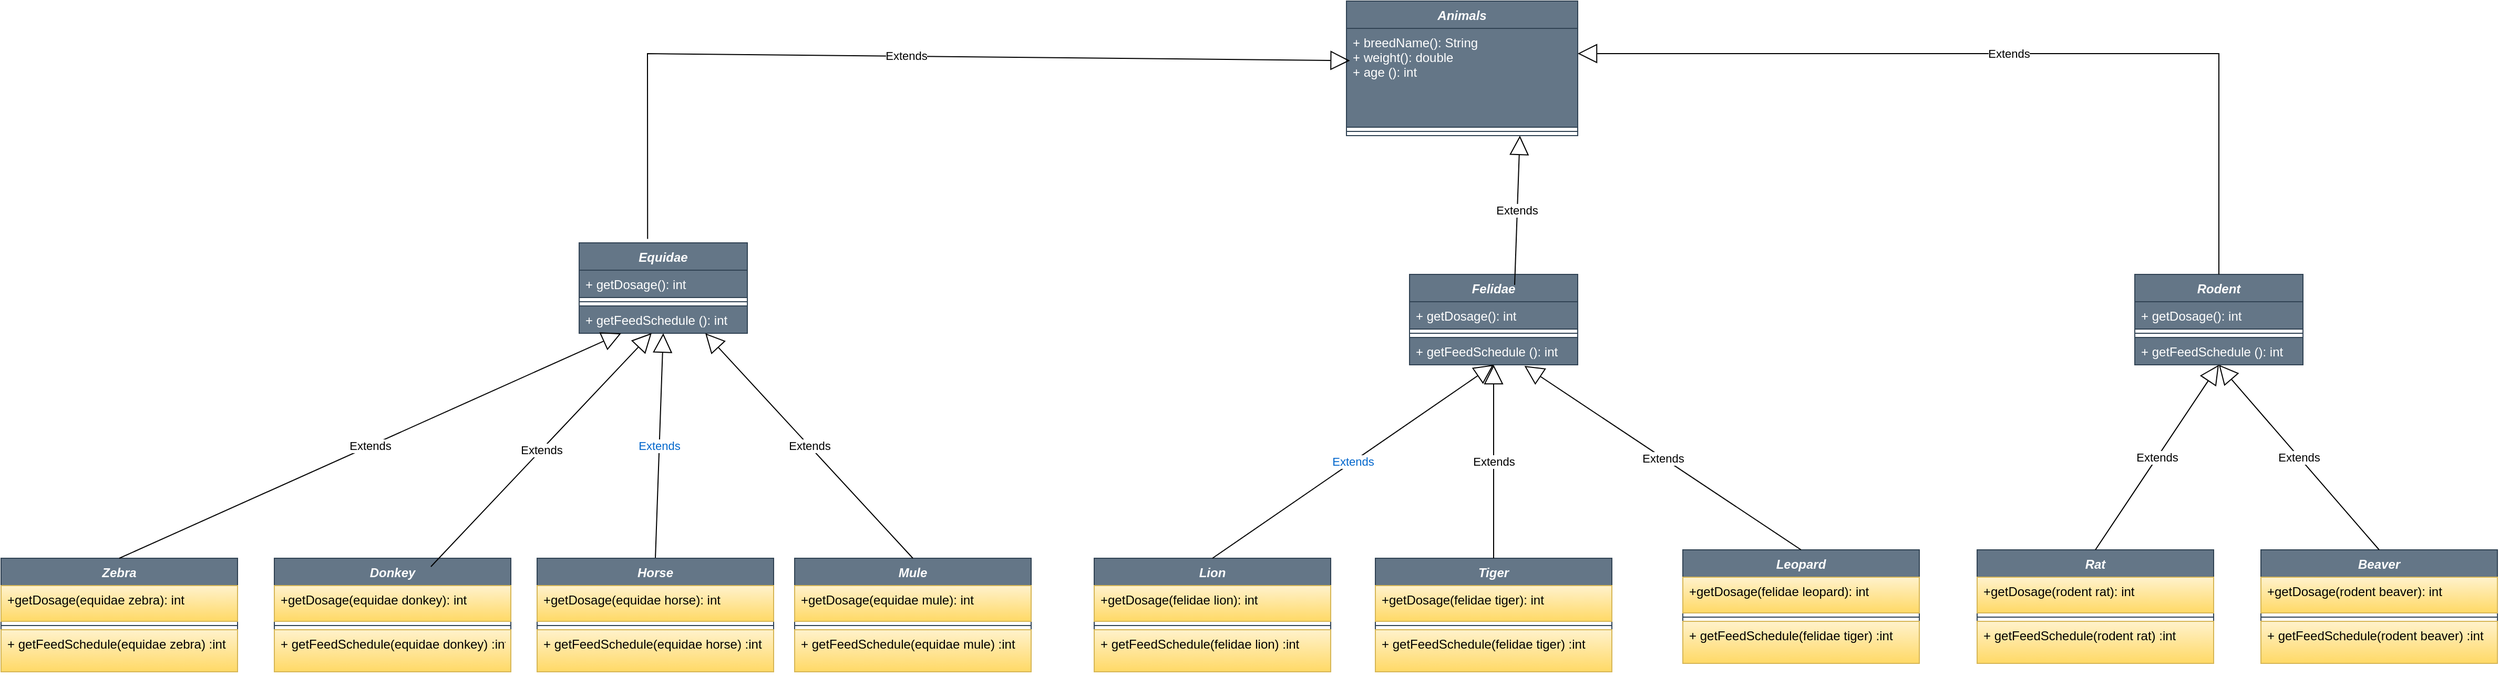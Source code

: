 <mxfile version="20.5.3" type="onedrive"><diagram id="6aL0Xpq3r5X6JnGp0vHY" name="Page-1"><mxGraphModel dx="3144" dy="539" grid="1" gridSize="10" guides="1" tooltips="1" connect="1" arrows="1" fold="1" page="1" pageScale="1" pageWidth="827" pageHeight="1169" math="0" shadow="0"><root><mxCell id="0"/><mxCell id="1" parent="0"/><mxCell id="wdlY_FWigYkDdXxbugNW-11" value="Animals" style="swimlane;fontStyle=3;align=center;verticalAlign=top;childLayout=stackLayout;horizontal=1;startSize=26;horizontalStack=0;resizeParent=1;resizeParentMax=0;resizeLast=0;collapsible=1;marginBottom=0;fontColor=#ffffff;fillColor=#647687;strokeColor=#314354;" parent="1" vertex="1"><mxGeometry x="300" y="20" width="220" height="128" as="geometry"/></mxCell><mxCell id="wdlY_FWigYkDdXxbugNW-12" value="+ breedName(): String&#10;+ weight(): double&#10;+ age (): int" style="text;strokeColor=#314354;fillColor=#647687;align=left;verticalAlign=top;spacingLeft=4;spacingRight=4;overflow=hidden;rotatable=0;points=[[0,0.5],[1,0.5]];portConstraint=eastwest;fontColor=#ffffff;" parent="wdlY_FWigYkDdXxbugNW-11" vertex="1"><mxGeometry y="26" width="220" height="94" as="geometry"/></mxCell><mxCell id="wdlY_FWigYkDdXxbugNW-13" value="" style="line;strokeWidth=1;fillColor=#647687;align=left;verticalAlign=middle;spacingTop=-1;spacingLeft=3;spacingRight=3;rotatable=0;labelPosition=right;points=[];portConstraint=eastwest;strokeColor=#314354;fontColor=#ffffff;" parent="wdlY_FWigYkDdXxbugNW-11" vertex="1"><mxGeometry y="120" width="220" height="8" as="geometry"/></mxCell><mxCell id="wdlY_FWigYkDdXxbugNW-21" value="Equidae" style="swimlane;fontStyle=3;align=center;verticalAlign=top;childLayout=stackLayout;horizontal=1;startSize=26;horizontalStack=0;resizeParent=1;resizeParentMax=0;resizeLast=0;collapsible=1;marginBottom=0;fontColor=#ffffff;fillColor=#647687;strokeColor=#314354;" parent="1" vertex="1"><mxGeometry x="-430" y="250" width="160" height="86" as="geometry"/></mxCell><mxCell id="wdlY_FWigYkDdXxbugNW-22" value="+ getDosage(): int" style="text;strokeColor=#314354;fillColor=#647687;align=left;verticalAlign=top;spacingLeft=4;spacingRight=4;overflow=hidden;rotatable=0;points=[[0,0.5],[1,0.5]];portConstraint=eastwest;fontColor=#ffffff;" parent="wdlY_FWigYkDdXxbugNW-21" vertex="1"><mxGeometry y="26" width="160" height="26" as="geometry"/></mxCell><mxCell id="wdlY_FWigYkDdXxbugNW-23" value="" style="line;strokeWidth=1;fillColor=none;align=left;verticalAlign=middle;spacingTop=-1;spacingLeft=3;spacingRight=3;rotatable=0;labelPosition=right;points=[];portConstraint=eastwest;strokeColor=inherit;fontColor=#0066CC;" parent="wdlY_FWigYkDdXxbugNW-21" vertex="1"><mxGeometry y="52" width="160" height="8" as="geometry"/></mxCell><mxCell id="wdlY_FWigYkDdXxbugNW-24" value="+ getFeedSchedule (): int" style="text;strokeColor=#314354;fillColor=#647687;align=left;verticalAlign=top;spacingLeft=4;spacingRight=4;overflow=hidden;rotatable=0;points=[[0,0.5],[1,0.5]];portConstraint=eastwest;fontColor=#ffffff;" parent="wdlY_FWigYkDdXxbugNW-21" vertex="1"><mxGeometry y="60" width="160" height="26" as="geometry"/></mxCell><mxCell id="wdlY_FWigYkDdXxbugNW-25" value="Extends" style="endArrow=block;endSize=16;endFill=0;html=1;rounded=0;fontColor=#0066CC;entryX=0.5;entryY=1;entryDx=0;entryDy=0;exitX=0.5;exitY=0;exitDx=0;exitDy=0;" parent="1" target="wdlY_FWigYkDdXxbugNW-21" edge="1" source="wdlY_FWigYkDdXxbugNW-26"><mxGeometry width="160" relative="1" as="geometry"><mxPoint x="130" y="540" as="sourcePoint"/><mxPoint x="140" y="340" as="targetPoint"/></mxGeometry></mxCell><mxCell id="wdlY_FWigYkDdXxbugNW-26" value="Horse" style="swimlane;fontStyle=3;align=center;verticalAlign=top;childLayout=stackLayout;horizontal=1;startSize=26;horizontalStack=0;resizeParent=1;resizeParentMax=0;resizeLast=0;collapsible=1;marginBottom=0;fontColor=#ffffff;fillColor=#647687;strokeColor=#314354;" parent="1" vertex="1"><mxGeometry x="-470" y="550" width="225" height="108" as="geometry"/></mxCell><mxCell id="wdlY_FWigYkDdXxbugNW-27" value="+getDosage(equidae horse): int" style="text;strokeColor=#d6b656;fillColor=#fff2cc;align=left;verticalAlign=top;spacingLeft=4;spacingRight=4;overflow=hidden;rotatable=0;points=[[0,0.5],[1,0.5]];portConstraint=eastwest;gradientColor=#ffd966;" parent="wdlY_FWigYkDdXxbugNW-26" vertex="1"><mxGeometry y="26" width="225" height="34" as="geometry"/></mxCell><mxCell id="wdlY_FWigYkDdXxbugNW-28" value="" style="line;strokeWidth=1;fillColor=none;align=left;verticalAlign=middle;spacingTop=-1;spacingLeft=3;spacingRight=3;rotatable=0;labelPosition=right;points=[];portConstraint=eastwest;strokeColor=inherit;fontColor=#0066CC;" parent="wdlY_FWigYkDdXxbugNW-26" vertex="1"><mxGeometry y="60" width="225" height="8" as="geometry"/></mxCell><mxCell id="wdlY_FWigYkDdXxbugNW-29" value="+ getFeedSchedule(equidae horse) :int" style="text;strokeColor=#d6b656;fillColor=#fff2cc;align=left;verticalAlign=top;spacingLeft=4;spacingRight=4;overflow=hidden;rotatable=0;points=[[0,0.5],[1,0.5]];portConstraint=eastwest;gradientColor=#ffd966;" parent="wdlY_FWigYkDdXxbugNW-26" vertex="1"><mxGeometry y="68" width="225" height="40" as="geometry"/></mxCell><mxCell id="wdlY_FWigYkDdXxbugNW-36" value="Donkey" style="swimlane;fontStyle=3;align=center;verticalAlign=top;childLayout=stackLayout;horizontal=1;startSize=26;horizontalStack=0;resizeParent=1;resizeParentMax=0;resizeLast=0;collapsible=1;marginBottom=0;fontColor=#ffffff;fillColor=#647687;strokeColor=#314354;" parent="1" vertex="1"><mxGeometry x="-720" y="550" width="225" height="108" as="geometry"/></mxCell><mxCell id="wdlY_FWigYkDdXxbugNW-37" value="+getDosage(equidae donkey): int" style="text;strokeColor=#d6b656;fillColor=#fff2cc;align=left;verticalAlign=top;spacingLeft=4;spacingRight=4;overflow=hidden;rotatable=0;points=[[0,0.5],[1,0.5]];portConstraint=eastwest;gradientColor=#ffd966;" parent="wdlY_FWigYkDdXxbugNW-36" vertex="1"><mxGeometry y="26" width="225" height="34" as="geometry"/></mxCell><mxCell id="wdlY_FWigYkDdXxbugNW-38" value="" style="line;strokeWidth=1;fillColor=none;align=left;verticalAlign=middle;spacingTop=-1;spacingLeft=3;spacingRight=3;rotatable=0;labelPosition=right;points=[];portConstraint=eastwest;strokeColor=inherit;fontColor=#0066CC;" parent="wdlY_FWigYkDdXxbugNW-36" vertex="1"><mxGeometry y="60" width="225" height="8" as="geometry"/></mxCell><mxCell id="wdlY_FWigYkDdXxbugNW-39" value="+ getFeedSchedule(equidae donkey) :int" style="text;strokeColor=#d6b656;fillColor=#fff2cc;align=left;verticalAlign=top;spacingLeft=4;spacingRight=4;overflow=hidden;rotatable=0;points=[[0,0.5],[1,0.5]];portConstraint=eastwest;gradientColor=#ffd966;" parent="wdlY_FWigYkDdXxbugNW-36" vertex="1"><mxGeometry y="68" width="225" height="40" as="geometry"/></mxCell><mxCell id="wdlY_FWigYkDdXxbugNW-41" value="Mule" style="swimlane;fontStyle=3;align=center;verticalAlign=top;childLayout=stackLayout;horizontal=1;startSize=26;horizontalStack=0;resizeParent=1;resizeParentMax=0;resizeLast=0;collapsible=1;marginBottom=0;fontColor=#ffffff;fillColor=#647687;strokeColor=#314354;" parent="1" vertex="1"><mxGeometry x="-225" y="550" width="225" height="108" as="geometry"/></mxCell><mxCell id="wdlY_FWigYkDdXxbugNW-42" value="+getDosage(equidae mule): int" style="text;strokeColor=#d6b656;fillColor=#fff2cc;align=left;verticalAlign=top;spacingLeft=4;spacingRight=4;overflow=hidden;rotatable=0;points=[[0,0.5],[1,0.5]];portConstraint=eastwest;gradientColor=#ffd966;" parent="wdlY_FWigYkDdXxbugNW-41" vertex="1"><mxGeometry y="26" width="225" height="34" as="geometry"/></mxCell><mxCell id="wdlY_FWigYkDdXxbugNW-43" value="" style="line;strokeWidth=1;fillColor=none;align=left;verticalAlign=middle;spacingTop=-1;spacingLeft=3;spacingRight=3;rotatable=0;labelPosition=right;points=[];portConstraint=eastwest;strokeColor=inherit;fontColor=#0066CC;" parent="wdlY_FWigYkDdXxbugNW-41" vertex="1"><mxGeometry y="60" width="225" height="8" as="geometry"/></mxCell><mxCell id="wdlY_FWigYkDdXxbugNW-44" value="+ getFeedSchedule(equidae mule) :int" style="text;strokeColor=#d6b656;fillColor=#fff2cc;align=left;verticalAlign=top;spacingLeft=4;spacingRight=4;overflow=hidden;rotatable=0;points=[[0,0.5],[1,0.5]];portConstraint=eastwest;gradientColor=#ffd966;" parent="wdlY_FWigYkDdXxbugNW-41" vertex="1"><mxGeometry y="68" width="225" height="40" as="geometry"/></mxCell><mxCell id="wdlY_FWigYkDdXxbugNW-46" value="Zebra" style="swimlane;fontStyle=3;align=center;verticalAlign=top;childLayout=stackLayout;horizontal=1;startSize=26;horizontalStack=0;resizeParent=1;resizeParentMax=0;resizeLast=0;collapsible=1;marginBottom=0;fontColor=#ffffff;fillColor=#647687;strokeColor=#314354;" parent="1" vertex="1"><mxGeometry x="-980" y="550" width="225" height="108" as="geometry"/></mxCell><mxCell id="wdlY_FWigYkDdXxbugNW-47" value="+getDosage(equidae zebra): int" style="text;strokeColor=#d6b656;fillColor=#fff2cc;align=left;verticalAlign=top;spacingLeft=4;spacingRight=4;overflow=hidden;rotatable=0;points=[[0,0.5],[1,0.5]];portConstraint=eastwest;gradientColor=#ffd966;" parent="wdlY_FWigYkDdXxbugNW-46" vertex="1"><mxGeometry y="26" width="225" height="34" as="geometry"/></mxCell><mxCell id="wdlY_FWigYkDdXxbugNW-48" value="" style="line;strokeWidth=1;fillColor=none;align=left;verticalAlign=middle;spacingTop=-1;spacingLeft=3;spacingRight=3;rotatable=0;labelPosition=right;points=[];portConstraint=eastwest;strokeColor=inherit;fontColor=#0066CC;" parent="wdlY_FWigYkDdXxbugNW-46" vertex="1"><mxGeometry y="60" width="225" height="8" as="geometry"/></mxCell><mxCell id="wdlY_FWigYkDdXxbugNW-49" value="+ getFeedSchedule(equidae zebra) :int" style="text;strokeColor=#d6b656;fillColor=#fff2cc;align=left;verticalAlign=top;spacingLeft=4;spacingRight=4;overflow=hidden;rotatable=0;points=[[0,0.5],[1,0.5]];portConstraint=eastwest;gradientColor=#ffd966;" parent="wdlY_FWigYkDdXxbugNW-46" vertex="1"><mxGeometry y="68" width="225" height="40" as="geometry"/></mxCell><mxCell id="wdlY_FWigYkDdXxbugNW-64" value="Felidae" style="swimlane;fontStyle=3;align=center;verticalAlign=top;childLayout=stackLayout;horizontal=1;startSize=26;horizontalStack=0;resizeParent=1;resizeParentMax=0;resizeLast=0;collapsible=1;marginBottom=0;fontColor=#ffffff;fillColor=#647687;strokeColor=#314354;" parent="1" vertex="1"><mxGeometry x="360" y="280" width="160" height="86" as="geometry"/></mxCell><mxCell id="wdlY_FWigYkDdXxbugNW-65" value="+ getDosage(): int" style="text;strokeColor=#314354;fillColor=#647687;align=left;verticalAlign=top;spacingLeft=4;spacingRight=4;overflow=hidden;rotatable=0;points=[[0,0.5],[1,0.5]];portConstraint=eastwest;fontColor=#ffffff;" parent="wdlY_FWigYkDdXxbugNW-64" vertex="1"><mxGeometry y="26" width="160" height="26" as="geometry"/></mxCell><mxCell id="wdlY_FWigYkDdXxbugNW-66" value="" style="line;strokeWidth=1;fillColor=none;align=left;verticalAlign=middle;spacingTop=-1;spacingLeft=3;spacingRight=3;rotatable=0;labelPosition=right;points=[];portConstraint=eastwest;strokeColor=inherit;fontColor=#0066CC;" parent="wdlY_FWigYkDdXxbugNW-64" vertex="1"><mxGeometry y="52" width="160" height="8" as="geometry"/></mxCell><mxCell id="wdlY_FWigYkDdXxbugNW-67" value="+ getFeedSchedule (): int" style="text;strokeColor=#314354;fillColor=#647687;align=left;verticalAlign=top;spacingLeft=4;spacingRight=4;overflow=hidden;rotatable=0;points=[[0,0.5],[1,0.5]];portConstraint=eastwest;fontColor=#ffffff;" parent="wdlY_FWigYkDdXxbugNW-64" vertex="1"><mxGeometry y="60" width="160" height="26" as="geometry"/></mxCell><mxCell id="wdlY_FWigYkDdXxbugNW-69" value="Lion" style="swimlane;fontStyle=3;align=center;verticalAlign=top;childLayout=stackLayout;horizontal=1;startSize=26;horizontalStack=0;resizeParent=1;resizeParentMax=0;resizeLast=0;collapsible=1;marginBottom=0;fontColor=#ffffff;fillColor=#647687;strokeColor=#314354;" parent="1" vertex="1"><mxGeometry x="60" y="550" width="225" height="108" as="geometry"/></mxCell><mxCell id="wdlY_FWigYkDdXxbugNW-70" value="+getDosage(felidae lion): int" style="text;strokeColor=#d6b656;fillColor=#fff2cc;align=left;verticalAlign=top;spacingLeft=4;spacingRight=4;overflow=hidden;rotatable=0;points=[[0,0.5],[1,0.5]];portConstraint=eastwest;gradientColor=#ffd966;" parent="wdlY_FWigYkDdXxbugNW-69" vertex="1"><mxGeometry y="26" width="225" height="34" as="geometry"/></mxCell><mxCell id="wdlY_FWigYkDdXxbugNW-71" value="" style="line;strokeWidth=1;fillColor=none;align=left;verticalAlign=middle;spacingTop=-1;spacingLeft=3;spacingRight=3;rotatable=0;labelPosition=right;points=[];portConstraint=eastwest;strokeColor=inherit;fontColor=#0066CC;" parent="wdlY_FWigYkDdXxbugNW-69" vertex="1"><mxGeometry y="60" width="225" height="8" as="geometry"/></mxCell><mxCell id="wdlY_FWigYkDdXxbugNW-72" value="+ getFeedSchedule(felidae lion) :int" style="text;strokeColor=#d6b656;fillColor=#fff2cc;align=left;verticalAlign=top;spacingLeft=4;spacingRight=4;overflow=hidden;rotatable=0;points=[[0,0.5],[1,0.5]];portConstraint=eastwest;gradientColor=#ffd966;" parent="wdlY_FWigYkDdXxbugNW-69" vertex="1"><mxGeometry y="68" width="225" height="40" as="geometry"/></mxCell><mxCell id="wdlY_FWigYkDdXxbugNW-75" value="Tiger" style="swimlane;fontStyle=3;align=center;verticalAlign=top;childLayout=stackLayout;horizontal=1;startSize=26;horizontalStack=0;resizeParent=1;resizeParentMax=0;resizeLast=0;collapsible=1;marginBottom=0;fontColor=#ffffff;fillColor=#647687;strokeColor=#314354;" parent="1" vertex="1"><mxGeometry x="327.5" y="550" width="225" height="108" as="geometry"/></mxCell><mxCell id="wdlY_FWigYkDdXxbugNW-76" value="+getDosage(felidae tiger): int" style="text;strokeColor=#d6b656;fillColor=#fff2cc;align=left;verticalAlign=top;spacingLeft=4;spacingRight=4;overflow=hidden;rotatable=0;points=[[0,0.5],[1,0.5]];portConstraint=eastwest;gradientColor=#ffd966;" parent="wdlY_FWigYkDdXxbugNW-75" vertex="1"><mxGeometry y="26" width="225" height="34" as="geometry"/></mxCell><mxCell id="wdlY_FWigYkDdXxbugNW-77" value="" style="line;strokeWidth=1;fillColor=none;align=left;verticalAlign=middle;spacingTop=-1;spacingLeft=3;spacingRight=3;rotatable=0;labelPosition=right;points=[];portConstraint=eastwest;strokeColor=inherit;fontColor=#0066CC;" parent="wdlY_FWigYkDdXxbugNW-75" vertex="1"><mxGeometry y="60" width="225" height="8" as="geometry"/></mxCell><mxCell id="wdlY_FWigYkDdXxbugNW-78" value="+ getFeedSchedule(felidae tiger) :int" style="text;strokeColor=#d6b656;fillColor=#fff2cc;align=left;verticalAlign=top;spacingLeft=4;spacingRight=4;overflow=hidden;rotatable=0;points=[[0,0.5],[1,0.5]];portConstraint=eastwest;gradientColor=#ffd966;" parent="wdlY_FWigYkDdXxbugNW-75" vertex="1"><mxGeometry y="68" width="225" height="40" as="geometry"/></mxCell><mxCell id="wdlY_FWigYkDdXxbugNW-80" value="Leopard" style="swimlane;fontStyle=3;align=center;verticalAlign=top;childLayout=stackLayout;horizontal=1;startSize=26;horizontalStack=0;resizeParent=1;resizeParentMax=0;resizeLast=0;collapsible=1;marginBottom=0;fontColor=#ffffff;fillColor=#647687;strokeColor=#314354;" parent="1" vertex="1"><mxGeometry x="620" y="542" width="225" height="108" as="geometry"/></mxCell><mxCell id="wdlY_FWigYkDdXxbugNW-81" value="+getDosage(felidae leopard): int" style="text;strokeColor=#d6b656;fillColor=#fff2cc;align=left;verticalAlign=top;spacingLeft=4;spacingRight=4;overflow=hidden;rotatable=0;points=[[0,0.5],[1,0.5]];portConstraint=eastwest;gradientColor=#ffd966;" parent="wdlY_FWigYkDdXxbugNW-80" vertex="1"><mxGeometry y="26" width="225" height="34" as="geometry"/></mxCell><mxCell id="wdlY_FWigYkDdXxbugNW-82" value="" style="line;strokeWidth=1;fillColor=none;align=left;verticalAlign=middle;spacingTop=-1;spacingLeft=3;spacingRight=3;rotatable=0;labelPosition=right;points=[];portConstraint=eastwest;strokeColor=inherit;fontColor=#0066CC;" parent="wdlY_FWigYkDdXxbugNW-80" vertex="1"><mxGeometry y="60" width="225" height="8" as="geometry"/></mxCell><mxCell id="wdlY_FWigYkDdXxbugNW-83" value="+ getFeedSchedule(felidae tiger) :int" style="text;strokeColor=#d6b656;fillColor=#fff2cc;align=left;verticalAlign=top;spacingLeft=4;spacingRight=4;overflow=hidden;rotatable=0;points=[[0,0.5],[1,0.5]];portConstraint=eastwest;gradientColor=#ffd966;" parent="wdlY_FWigYkDdXxbugNW-80" vertex="1"><mxGeometry y="68" width="225" height="40" as="geometry"/></mxCell><mxCell id="vrH9HCRekuhc4tRkG2Yi-1" value="Extends" style="endArrow=block;endSize=16;endFill=0;html=1;rounded=0;entryX=0.431;entryY=0.992;entryDx=0;entryDy=0;entryPerimeter=0;exitX=0.662;exitY=0.074;exitDx=0;exitDy=0;exitPerimeter=0;" edge="1" parent="1" source="wdlY_FWigYkDdXxbugNW-36" target="wdlY_FWigYkDdXxbugNW-24"><mxGeometry width="160" relative="1" as="geometry"><mxPoint x="-220" y="440" as="sourcePoint"/><mxPoint x="-60" y="440" as="targetPoint"/></mxGeometry></mxCell><mxCell id="vrH9HCRekuhc4tRkG2Yi-2" value="Extends" style="endArrow=block;endSize=16;endFill=0;html=1;rounded=0;exitX=0.5;exitY=0;exitDx=0;exitDy=0;entryX=0.25;entryY=1;entryDx=0;entryDy=0;" edge="1" parent="1" source="wdlY_FWigYkDdXxbugNW-46" target="wdlY_FWigYkDdXxbugNW-21"><mxGeometry width="160" relative="1" as="geometry"><mxPoint x="-220" y="540" as="sourcePoint"/><mxPoint x="-40" y="340" as="targetPoint"/></mxGeometry></mxCell><mxCell id="vrH9HCRekuhc4tRkG2Yi-3" value="Extends" style="endArrow=block;endSize=16;endFill=0;html=1;rounded=0;exitX=0.5;exitY=0;exitDx=0;exitDy=0;entryX=0.75;entryY=1;entryDx=0;entryDy=0;" edge="1" parent="1" source="wdlY_FWigYkDdXxbugNW-41" target="wdlY_FWigYkDdXxbugNW-21"><mxGeometry width="160" relative="1" as="geometry"><mxPoint x="-220" y="440" as="sourcePoint"/><mxPoint x="20" y="370" as="targetPoint"/></mxGeometry></mxCell><mxCell id="wdlY_FWigYkDdXxbugNW-68" value="Extends" style="endArrow=block;endSize=16;endFill=0;html=1;rounded=0;fontColor=#0066CC;entryX=0.5;entryY=1;entryDx=0;entryDy=0;exitX=0.5;exitY=0;exitDx=0;exitDy=0;" parent="1" edge="1" target="wdlY_FWigYkDdXxbugNW-64" source="wdlY_FWigYkDdXxbugNW-69"><mxGeometry width="160" relative="1" as="geometry"><mxPoint x="310" y="554" as="sourcePoint"/><mxPoint x="310" y="340" as="targetPoint"/></mxGeometry></mxCell><mxCell id="vrH9HCRekuhc4tRkG2Yi-5" value="Extends" style="endArrow=block;endSize=16;endFill=0;html=1;rounded=0;exitX=0.5;exitY=0;exitDx=0;exitDy=0;entryX=0.5;entryY=1;entryDx=0;entryDy=0;" edge="1" parent="1" source="wdlY_FWigYkDdXxbugNW-75" target="wdlY_FWigYkDdXxbugNW-64"><mxGeometry width="160" relative="1" as="geometry"><mxPoint x="150" y="440" as="sourcePoint"/><mxPoint x="430" y="370" as="targetPoint"/></mxGeometry></mxCell><mxCell id="vrH9HCRekuhc4tRkG2Yi-6" value="Extends" style="endArrow=block;endSize=16;endFill=0;html=1;rounded=0;exitX=0.5;exitY=0;exitDx=0;exitDy=0;entryX=0.683;entryY=1.038;entryDx=0;entryDy=0;entryPerimeter=0;" edge="1" parent="1" source="wdlY_FWigYkDdXxbugNW-80" target="wdlY_FWigYkDdXxbugNW-67"><mxGeometry width="160" relative="1" as="geometry"><mxPoint x="200" y="550" as="sourcePoint"/><mxPoint x="410" y="350" as="targetPoint"/></mxGeometry></mxCell><mxCell id="vrH9HCRekuhc4tRkG2Yi-7" value="Extends" style="endArrow=block;endSize=16;endFill=0;html=1;rounded=0;entryX=0.75;entryY=1;entryDx=0;entryDy=0;exitX=0.625;exitY=0.116;exitDx=0;exitDy=0;exitPerimeter=0;" edge="1" parent="1" source="wdlY_FWigYkDdXxbugNW-64" target="wdlY_FWigYkDdXxbugNW-11"><mxGeometry width="160" relative="1" as="geometry"><mxPoint x="200" y="340" as="sourcePoint"/><mxPoint x="360" y="340" as="targetPoint"/></mxGeometry></mxCell><mxCell id="vrH9HCRekuhc4tRkG2Yi-8" value="Rodent" style="swimlane;fontStyle=3;align=center;verticalAlign=top;childLayout=stackLayout;horizontal=1;startSize=26;horizontalStack=0;resizeParent=1;resizeParentMax=0;resizeLast=0;collapsible=1;marginBottom=0;fontColor=#ffffff;fillColor=#647687;strokeColor=#314354;" vertex="1" parent="1"><mxGeometry x="1050" y="280" width="160" height="86" as="geometry"/></mxCell><mxCell id="vrH9HCRekuhc4tRkG2Yi-9" value="+ getDosage(): int" style="text;strokeColor=#314354;fillColor=#647687;align=left;verticalAlign=top;spacingLeft=4;spacingRight=4;overflow=hidden;rotatable=0;points=[[0,0.5],[1,0.5]];portConstraint=eastwest;fontColor=#ffffff;" vertex="1" parent="vrH9HCRekuhc4tRkG2Yi-8"><mxGeometry y="26" width="160" height="26" as="geometry"/></mxCell><mxCell id="vrH9HCRekuhc4tRkG2Yi-10" value="" style="line;strokeWidth=1;fillColor=none;align=left;verticalAlign=middle;spacingTop=-1;spacingLeft=3;spacingRight=3;rotatable=0;labelPosition=right;points=[];portConstraint=eastwest;strokeColor=inherit;fontColor=#0066CC;" vertex="1" parent="vrH9HCRekuhc4tRkG2Yi-8"><mxGeometry y="52" width="160" height="8" as="geometry"/></mxCell><mxCell id="vrH9HCRekuhc4tRkG2Yi-11" value="+ getFeedSchedule (): int" style="text;strokeColor=#314354;fillColor=#647687;align=left;verticalAlign=top;spacingLeft=4;spacingRight=4;overflow=hidden;rotatable=0;points=[[0,0.5],[1,0.5]];portConstraint=eastwest;fontColor=#ffffff;" vertex="1" parent="vrH9HCRekuhc4tRkG2Yi-8"><mxGeometry y="60" width="160" height="26" as="geometry"/></mxCell><mxCell id="vrH9HCRekuhc4tRkG2Yi-12" value="Extends" style="endArrow=block;endSize=16;endFill=0;html=1;rounded=0;exitX=0.5;exitY=0;exitDx=0;exitDy=0;entryX=1;entryY=0.255;entryDx=0;entryDy=0;entryPerimeter=0;" edge="1" parent="1" source="vrH9HCRekuhc4tRkG2Yi-8" target="wdlY_FWigYkDdXxbugNW-12"><mxGeometry width="160" relative="1" as="geometry"><mxPoint x="800" y="430" as="sourcePoint"/><mxPoint x="960" y="430" as="targetPoint"/><Array as="points"><mxPoint x="1130" y="70"/></Array></mxGeometry></mxCell><mxCell id="vrH9HCRekuhc4tRkG2Yi-13" value="Rat" style="swimlane;fontStyle=3;align=center;verticalAlign=top;childLayout=stackLayout;horizontal=1;startSize=26;horizontalStack=0;resizeParent=1;resizeParentMax=0;resizeLast=0;collapsible=1;marginBottom=0;fontColor=#ffffff;fillColor=#647687;strokeColor=#314354;" vertex="1" parent="1"><mxGeometry x="900" y="542" width="225" height="108" as="geometry"/></mxCell><mxCell id="vrH9HCRekuhc4tRkG2Yi-14" value="+getDosage(rodent rat): int" style="text;strokeColor=#d6b656;fillColor=#fff2cc;align=left;verticalAlign=top;spacingLeft=4;spacingRight=4;overflow=hidden;rotatable=0;points=[[0,0.5],[1,0.5]];portConstraint=eastwest;gradientColor=#ffd966;" vertex="1" parent="vrH9HCRekuhc4tRkG2Yi-13"><mxGeometry y="26" width="225" height="34" as="geometry"/></mxCell><mxCell id="vrH9HCRekuhc4tRkG2Yi-15" value="" style="line;strokeWidth=1;fillColor=none;align=left;verticalAlign=middle;spacingTop=-1;spacingLeft=3;spacingRight=3;rotatable=0;labelPosition=right;points=[];portConstraint=eastwest;strokeColor=inherit;fontColor=#0066CC;" vertex="1" parent="vrH9HCRekuhc4tRkG2Yi-13"><mxGeometry y="60" width="225" height="8" as="geometry"/></mxCell><mxCell id="vrH9HCRekuhc4tRkG2Yi-16" value="+ getFeedSchedule(rodent rat) :int" style="text;strokeColor=#d6b656;fillColor=#fff2cc;align=left;verticalAlign=top;spacingLeft=4;spacingRight=4;overflow=hidden;rotatable=0;points=[[0,0.5],[1,0.5]];portConstraint=eastwest;gradientColor=#ffd966;" vertex="1" parent="vrH9HCRekuhc4tRkG2Yi-13"><mxGeometry y="68" width="225" height="40" as="geometry"/></mxCell><mxCell id="vrH9HCRekuhc4tRkG2Yi-17" value="Extends" style="endArrow=block;endSize=16;endFill=0;html=1;rounded=0;entryX=0.5;entryY=1;entryDx=0;entryDy=0;exitX=0.5;exitY=0;exitDx=0;exitDy=0;" edge="1" parent="1" source="vrH9HCRekuhc4tRkG2Yi-13" target="vrH9HCRekuhc4tRkG2Yi-8"><mxGeometry width="160" relative="1" as="geometry"><mxPoint x="800" y="430" as="sourcePoint"/><mxPoint x="960" y="430" as="targetPoint"/></mxGeometry></mxCell><mxCell id="vrH9HCRekuhc4tRkG2Yi-18" value="Beaver" style="swimlane;fontStyle=3;align=center;verticalAlign=top;childLayout=stackLayout;horizontal=1;startSize=26;horizontalStack=0;resizeParent=1;resizeParentMax=0;resizeLast=0;collapsible=1;marginBottom=0;fontColor=#ffffff;fillColor=#647687;strokeColor=#314354;" vertex="1" parent="1"><mxGeometry x="1170" y="542" width="225" height="108" as="geometry"/></mxCell><mxCell id="vrH9HCRekuhc4tRkG2Yi-19" value="+getDosage(rodent beaver): int" style="text;strokeColor=#d6b656;fillColor=#fff2cc;align=left;verticalAlign=top;spacingLeft=4;spacingRight=4;overflow=hidden;rotatable=0;points=[[0,0.5],[1,0.5]];portConstraint=eastwest;gradientColor=#ffd966;" vertex="1" parent="vrH9HCRekuhc4tRkG2Yi-18"><mxGeometry y="26" width="225" height="34" as="geometry"/></mxCell><mxCell id="vrH9HCRekuhc4tRkG2Yi-20" value="" style="line;strokeWidth=1;fillColor=none;align=left;verticalAlign=middle;spacingTop=-1;spacingLeft=3;spacingRight=3;rotatable=0;labelPosition=right;points=[];portConstraint=eastwest;strokeColor=inherit;fontColor=#0066CC;" vertex="1" parent="vrH9HCRekuhc4tRkG2Yi-18"><mxGeometry y="60" width="225" height="8" as="geometry"/></mxCell><mxCell id="vrH9HCRekuhc4tRkG2Yi-21" value="+ getFeedSchedule(rodent beaver) :int" style="text;strokeColor=#d6b656;fillColor=#fff2cc;align=left;verticalAlign=top;spacingLeft=4;spacingRight=4;overflow=hidden;rotatable=0;points=[[0,0.5],[1,0.5]];portConstraint=eastwest;gradientColor=#ffd966;" vertex="1" parent="vrH9HCRekuhc4tRkG2Yi-18"><mxGeometry y="68" width="225" height="40" as="geometry"/></mxCell><mxCell id="vrH9HCRekuhc4tRkG2Yi-22" value="Extends" style="endArrow=block;endSize=16;endFill=0;html=1;rounded=0;entryX=0.5;entryY=1;entryDx=0;entryDy=0;exitX=0.5;exitY=0;exitDx=0;exitDy=0;" edge="1" parent="1" source="vrH9HCRekuhc4tRkG2Yi-18" target="vrH9HCRekuhc4tRkG2Yi-8"><mxGeometry width="160" relative="1" as="geometry"><mxPoint x="1170" y="430" as="sourcePoint"/><mxPoint x="1330" y="430" as="targetPoint"/></mxGeometry></mxCell><mxCell id="vrH9HCRekuhc4tRkG2Yi-23" value="Extends" style="endArrow=block;endSize=16;endFill=0;html=1;rounded=0;exitX=0.407;exitY=-0.044;exitDx=0;exitDy=0;exitPerimeter=0;entryX=0.015;entryY=0.326;entryDx=0;entryDy=0;entryPerimeter=0;" edge="1" parent="1" source="wdlY_FWigYkDdXxbugNW-21" target="wdlY_FWigYkDdXxbugNW-12"><mxGeometry width="160" relative="1" as="geometry"><mxPoint x="-470" y="130" as="sourcePoint"/><mxPoint x="-310" y="130" as="targetPoint"/><Array as="points"><mxPoint x="-365" y="70"/></Array></mxGeometry></mxCell></root></mxGraphModel></diagram></mxfile>